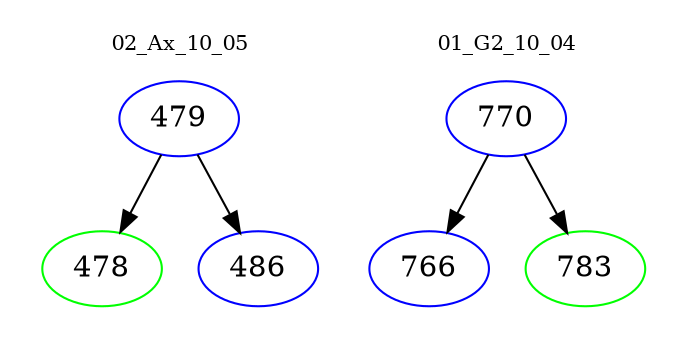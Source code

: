 digraph{
subgraph cluster_0 {
color = white
label = "02_Ax_10_05";
fontsize=10;
T0_479 [label="479", color="blue"]
T0_479 -> T0_478 [color="black"]
T0_478 [label="478", color="green"]
T0_479 -> T0_486 [color="black"]
T0_486 [label="486", color="blue"]
}
subgraph cluster_1 {
color = white
label = "01_G2_10_04";
fontsize=10;
T1_770 [label="770", color="blue"]
T1_770 -> T1_766 [color="black"]
T1_766 [label="766", color="blue"]
T1_770 -> T1_783 [color="black"]
T1_783 [label="783", color="green"]
}
}

